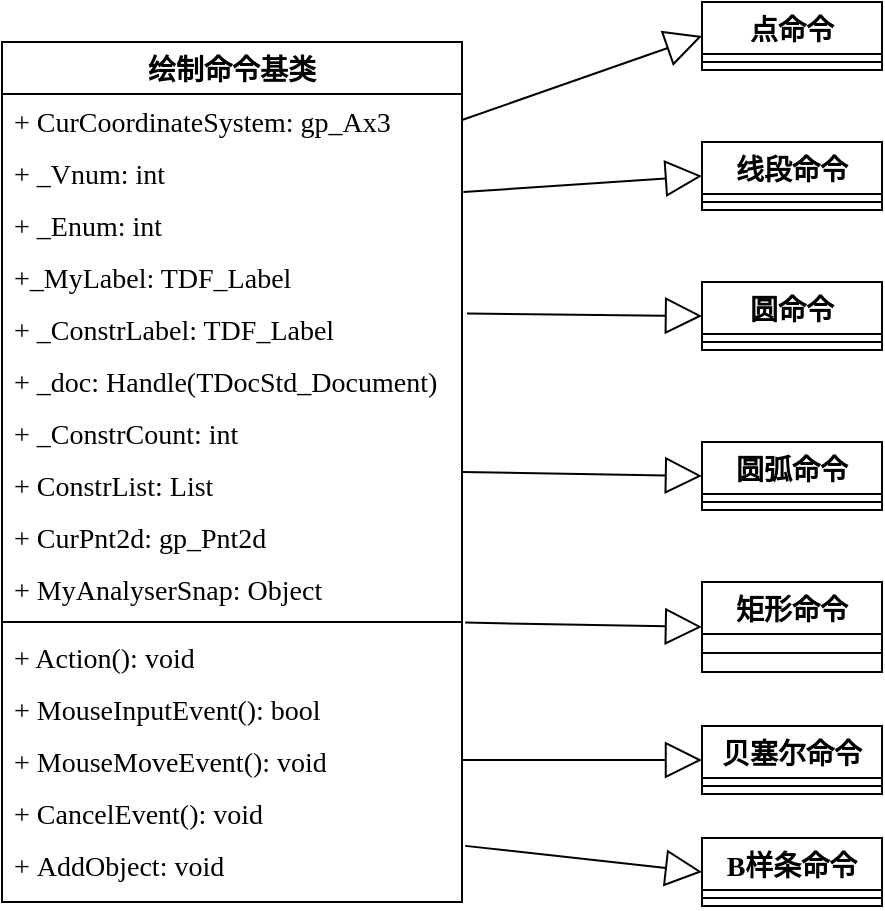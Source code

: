 <mxfile version="24.1.0" type="github">
  <diagram name="第 1 页" id="SrLZ9ItNjMunzmA11ly3">
    <mxGraphModel dx="1943" dy="530" grid="1" gridSize="10" guides="1" tooltips="1" connect="1" arrows="1" fold="1" page="1" pageScale="1" pageWidth="827" pageHeight="1169" math="0" shadow="0">
      <root>
        <mxCell id="0" />
        <mxCell id="1" parent="0" />
        <mxCell id="jLUz7z0Y0349xRio4LSh-1" value="&lt;font style=&quot;font-size: 14px;&quot; face=&quot;Times New Roman&quot;&gt;绘制命令基类&lt;/font&gt;" style="swimlane;fontStyle=1;align=center;verticalAlign=top;childLayout=stackLayout;horizontal=1;startSize=26;horizontalStack=0;resizeParent=1;resizeParentMax=0;resizeLast=0;collapsible=1;marginBottom=0;whiteSpace=wrap;html=1;" parent="1" vertex="1">
          <mxGeometry x="-190" y="260" width="230" height="430" as="geometry" />
        </mxCell>
        <mxCell id="jLUz7z0Y0349xRio4LSh-40" value="&lt;font style=&quot;font-size: 14px;&quot; face=&quot;Times New Roman&quot;&gt;+&amp;nbsp;CurCoordinateSystem: gp_Ax3&lt;/font&gt;" style="text;strokeColor=none;fillColor=none;align=left;verticalAlign=top;spacingLeft=4;spacingRight=4;overflow=hidden;rotatable=0;points=[[0,0.5],[1,0.5]];portConstraint=eastwest;whiteSpace=wrap;html=1;" parent="jLUz7z0Y0349xRio4LSh-1" vertex="1">
          <mxGeometry y="26" width="230" height="26" as="geometry" />
        </mxCell>
        <mxCell id="jLUz7z0Y0349xRio4LSh-41" value="&lt;font style=&quot;font-size: 14px;&quot; face=&quot;Times New Roman&quot;&gt;+ _Vnum: int&lt;/font&gt;" style="text;strokeColor=none;fillColor=none;align=left;verticalAlign=top;spacingLeft=4;spacingRight=4;overflow=hidden;rotatable=0;points=[[0,0.5],[1,0.5]];portConstraint=eastwest;whiteSpace=wrap;html=1;" parent="jLUz7z0Y0349xRio4LSh-1" vertex="1">
          <mxGeometry y="52" width="230" height="26" as="geometry" />
        </mxCell>
        <mxCell id="jLUz7z0Y0349xRio4LSh-48" value="&lt;font style=&quot;font-size: 14px;&quot; face=&quot;Times New Roman&quot;&gt;+ _Enum: int&lt;/font&gt;" style="text;strokeColor=none;fillColor=none;align=left;verticalAlign=top;spacingLeft=4;spacingRight=4;overflow=hidden;rotatable=0;points=[[0,0.5],[1,0.5]];portConstraint=eastwest;whiteSpace=wrap;html=1;" parent="jLUz7z0Y0349xRio4LSh-1" vertex="1">
          <mxGeometry y="78" width="230" height="26" as="geometry" />
        </mxCell>
        <mxCell id="jLUz7z0Y0349xRio4LSh-47" value="&lt;font style=&quot;font-size: 14px;&quot; face=&quot;Times New Roman&quot;&gt;+_MyLabel: TDF_Label&amp;nbsp;&lt;/font&gt;" style="text;strokeColor=none;fillColor=none;align=left;verticalAlign=top;spacingLeft=4;spacingRight=4;overflow=hidden;rotatable=0;points=[[0,0.5],[1,0.5]];portConstraint=eastwest;whiteSpace=wrap;html=1;" parent="jLUz7z0Y0349xRio4LSh-1" vertex="1">
          <mxGeometry y="104" width="230" height="26" as="geometry" />
        </mxCell>
        <mxCell id="jLUz7z0Y0349xRio4LSh-46" value="&lt;font face=&quot;Times New Roman&quot; style=&quot;font-size: 14px;&quot;&gt;+ _ConstrLabel: TDF_Label&lt;/font&gt;" style="text;strokeColor=none;fillColor=none;align=left;verticalAlign=top;spacingLeft=4;spacingRight=4;overflow=hidden;rotatable=0;points=[[0,0.5],[1,0.5]];portConstraint=eastwest;whiteSpace=wrap;html=1;" parent="jLUz7z0Y0349xRio4LSh-1" vertex="1">
          <mxGeometry y="130" width="230" height="26" as="geometry" />
        </mxCell>
        <mxCell id="jLUz7z0Y0349xRio4LSh-45" value="&lt;font style=&quot;font-size: 14px;&quot; face=&quot;Times New Roman&quot;&gt;+ _doc: Handle(TDocStd_Document)&lt;/font&gt;" style="text;strokeColor=none;fillColor=none;align=left;verticalAlign=top;spacingLeft=4;spacingRight=4;overflow=hidden;rotatable=0;points=[[0,0.5],[1,0.5]];portConstraint=eastwest;whiteSpace=wrap;html=1;" parent="jLUz7z0Y0349xRio4LSh-1" vertex="1">
          <mxGeometry y="156" width="230" height="26" as="geometry" />
        </mxCell>
        <mxCell id="jLUz7z0Y0349xRio4LSh-44" value="&lt;font style=&quot;font-size: 14px;&quot; face=&quot;Times New Roman&quot;&gt;+ _ConstrCount: int&lt;/font&gt;" style="text;strokeColor=none;fillColor=none;align=left;verticalAlign=top;spacingLeft=4;spacingRight=4;overflow=hidden;rotatable=0;points=[[0,0.5],[1,0.5]];portConstraint=eastwest;whiteSpace=wrap;html=1;" parent="jLUz7z0Y0349xRio4LSh-1" vertex="1">
          <mxGeometry y="182" width="230" height="26" as="geometry" />
        </mxCell>
        <mxCell id="jLUz7z0Y0349xRio4LSh-43" value="&lt;font style=&quot;font-size: 14px;&quot; face=&quot;Times New Roman&quot;&gt;+ ConstrList: List&lt;/font&gt;" style="text;strokeColor=none;fillColor=none;align=left;verticalAlign=top;spacingLeft=4;spacingRight=4;overflow=hidden;rotatable=0;points=[[0,0.5],[1,0.5]];portConstraint=eastwest;whiteSpace=wrap;html=1;" parent="jLUz7z0Y0349xRio4LSh-1" vertex="1">
          <mxGeometry y="208" width="230" height="26" as="geometry" />
        </mxCell>
        <mxCell id="jLUz7z0Y0349xRio4LSh-42" value="&lt;font style=&quot;font-size: 14px;&quot; face=&quot;Times New Roman&quot;&gt;+ CurPnt2d: gp_Pnt2d&lt;/font&gt;" style="text;strokeColor=none;fillColor=none;align=left;verticalAlign=top;spacingLeft=4;spacingRight=4;overflow=hidden;rotatable=0;points=[[0,0.5],[1,0.5]];portConstraint=eastwest;whiteSpace=wrap;html=1;" parent="jLUz7z0Y0349xRio4LSh-1" vertex="1">
          <mxGeometry y="234" width="230" height="26" as="geometry" />
        </mxCell>
        <mxCell id="jLUz7z0Y0349xRio4LSh-2" value="&lt;font style=&quot;font-size: 14px;&quot; face=&quot;Times New Roman&quot;&gt;+ MyAnalyserSnap: Object&amp;nbsp;&lt;/font&gt;" style="text;strokeColor=none;fillColor=none;align=left;verticalAlign=top;spacingLeft=4;spacingRight=4;overflow=hidden;rotatable=0;points=[[0,0.5],[1,0.5]];portConstraint=eastwest;whiteSpace=wrap;html=1;" parent="jLUz7z0Y0349xRio4LSh-1" vertex="1">
          <mxGeometry y="260" width="230" height="26" as="geometry" />
        </mxCell>
        <mxCell id="jLUz7z0Y0349xRio4LSh-3" value="" style="line;strokeWidth=1;fillColor=none;align=left;verticalAlign=middle;spacingTop=-1;spacingLeft=3;spacingRight=3;rotatable=0;labelPosition=right;points=[];portConstraint=eastwest;strokeColor=inherit;" parent="jLUz7z0Y0349xRio4LSh-1" vertex="1">
          <mxGeometry y="286" width="230" height="8" as="geometry" />
        </mxCell>
        <mxCell id="jLUz7z0Y0349xRio4LSh-50" value="&lt;font style=&quot;font-size: 14px;&quot; face=&quot;Times New Roman&quot;&gt;+ Action(): void&lt;/font&gt;" style="text;strokeColor=none;fillColor=none;align=left;verticalAlign=top;spacingLeft=4;spacingRight=4;overflow=hidden;rotatable=0;points=[[0,0.5],[1,0.5]];portConstraint=eastwest;whiteSpace=wrap;html=1;" parent="jLUz7z0Y0349xRio4LSh-1" vertex="1">
          <mxGeometry y="294" width="230" height="26" as="geometry" />
        </mxCell>
        <mxCell id="jLUz7z0Y0349xRio4LSh-52" value="&lt;font style=&quot;font-size: 14px;&quot; face=&quot;Times New Roman&quot;&gt;+ MouseInputEvent(): bool&lt;/font&gt;" style="text;strokeColor=none;fillColor=none;align=left;verticalAlign=top;spacingLeft=4;spacingRight=4;overflow=hidden;rotatable=0;points=[[0,0.5],[1,0.5]];portConstraint=eastwest;whiteSpace=wrap;html=1;" parent="jLUz7z0Y0349xRio4LSh-1" vertex="1">
          <mxGeometry y="320" width="230" height="26" as="geometry" />
        </mxCell>
        <mxCell id="jLUz7z0Y0349xRio4LSh-51" value="&lt;font style=&quot;font-size: 14px;&quot; face=&quot;Times New Roman&quot;&gt;+ MouseMoveEvent(): void&lt;/font&gt;" style="text;strokeColor=none;fillColor=none;align=left;verticalAlign=top;spacingLeft=4;spacingRight=4;overflow=hidden;rotatable=0;points=[[0,0.5],[1,0.5]];portConstraint=eastwest;whiteSpace=wrap;html=1;" parent="jLUz7z0Y0349xRio4LSh-1" vertex="1">
          <mxGeometry y="346" width="230" height="26" as="geometry" />
        </mxCell>
        <mxCell id="jLUz7z0Y0349xRio4LSh-49" value="&lt;font style=&quot;font-size: 14px;&quot; face=&quot;Times New Roman&quot;&gt;+ CancelEvent(): void&lt;/font&gt;" style="text;strokeColor=none;fillColor=none;align=left;verticalAlign=top;spacingLeft=4;spacingRight=4;overflow=hidden;rotatable=0;points=[[0,0.5],[1,0.5]];portConstraint=eastwest;whiteSpace=wrap;html=1;" parent="jLUz7z0Y0349xRio4LSh-1" vertex="1">
          <mxGeometry y="372" width="230" height="26" as="geometry" />
        </mxCell>
        <mxCell id="jLUz7z0Y0349xRio4LSh-4" value="&lt;font style=&quot;font-size: 14px;&quot; face=&quot;Times New Roman&quot;&gt;+&amp;nbsp;AddObject: void&lt;/font&gt;" style="text;strokeColor=none;fillColor=none;align=left;verticalAlign=top;spacingLeft=4;spacingRight=4;overflow=hidden;rotatable=0;points=[[0,0.5],[1,0.5]];portConstraint=eastwest;whiteSpace=wrap;html=1;" parent="jLUz7z0Y0349xRio4LSh-1" vertex="1">
          <mxGeometry y="398" width="230" height="32" as="geometry" />
        </mxCell>
        <mxCell id="jLUz7z0Y0349xRio4LSh-5" value="&lt;font style=&quot;font-size: 14px;&quot; face=&quot;Times New Roman&quot;&gt;点命令&lt;/font&gt;" style="swimlane;fontStyle=1;align=center;verticalAlign=top;childLayout=stackLayout;horizontal=1;startSize=26;horizontalStack=0;resizeParent=1;resizeParentMax=0;resizeLast=0;collapsible=1;marginBottom=0;whiteSpace=wrap;html=1;" parent="1" vertex="1">
          <mxGeometry x="160" y="240" width="90" height="34" as="geometry" />
        </mxCell>
        <mxCell id="jLUz7z0Y0349xRio4LSh-7" value="" style="line;strokeWidth=1;fillColor=none;align=left;verticalAlign=middle;spacingTop=-1;spacingLeft=3;spacingRight=3;rotatable=0;labelPosition=right;points=[];portConstraint=eastwest;strokeColor=inherit;" parent="jLUz7z0Y0349xRio4LSh-5" vertex="1">
          <mxGeometry y="26" width="90" height="8" as="geometry" />
        </mxCell>
        <mxCell id="jLUz7z0Y0349xRio4LSh-9" value="&lt;font style=&quot;font-size: 14px;&quot; face=&quot;Times New Roman&quot;&gt;线段命令&lt;/font&gt;" style="swimlane;fontStyle=1;align=center;verticalAlign=top;childLayout=stackLayout;horizontal=1;startSize=26;horizontalStack=0;resizeParent=1;resizeParentMax=0;resizeLast=0;collapsible=1;marginBottom=0;whiteSpace=wrap;html=1;" parent="1" vertex="1">
          <mxGeometry x="160" y="310" width="90" height="34" as="geometry" />
        </mxCell>
        <mxCell id="jLUz7z0Y0349xRio4LSh-11" value="" style="line;strokeWidth=1;fillColor=none;align=left;verticalAlign=middle;spacingTop=-1;spacingLeft=3;spacingRight=3;rotatable=0;labelPosition=right;points=[];portConstraint=eastwest;strokeColor=inherit;" parent="jLUz7z0Y0349xRio4LSh-9" vertex="1">
          <mxGeometry y="26" width="90" height="8" as="geometry" />
        </mxCell>
        <mxCell id="jLUz7z0Y0349xRio4LSh-13" value="&lt;font style=&quot;font-size: 14px;&quot; face=&quot;Times New Roman&quot;&gt;圆命令&lt;/font&gt;" style="swimlane;fontStyle=1;align=center;verticalAlign=top;childLayout=stackLayout;horizontal=1;startSize=26;horizontalStack=0;resizeParent=1;resizeParentMax=0;resizeLast=0;collapsible=1;marginBottom=0;whiteSpace=wrap;html=1;" parent="1" vertex="1">
          <mxGeometry x="160" y="380" width="90" height="34" as="geometry" />
        </mxCell>
        <mxCell id="jLUz7z0Y0349xRio4LSh-15" value="" style="line;strokeWidth=1;fillColor=none;align=left;verticalAlign=middle;spacingTop=-1;spacingLeft=3;spacingRight=3;rotatable=0;labelPosition=right;points=[];portConstraint=eastwest;strokeColor=inherit;" parent="jLUz7z0Y0349xRio4LSh-13" vertex="1">
          <mxGeometry y="26" width="90" height="8" as="geometry" />
        </mxCell>
        <mxCell id="jLUz7z0Y0349xRio4LSh-17" value="&lt;font style=&quot;font-size: 14px;&quot; face=&quot;Times New Roman&quot;&gt;圆弧命令&lt;/font&gt;" style="swimlane;fontStyle=1;align=center;verticalAlign=top;childLayout=stackLayout;horizontal=1;startSize=26;horizontalStack=0;resizeParent=1;resizeParentMax=0;resizeLast=0;collapsible=1;marginBottom=0;whiteSpace=wrap;html=1;" parent="1" vertex="1">
          <mxGeometry x="160" y="460" width="90" height="34" as="geometry" />
        </mxCell>
        <mxCell id="jLUz7z0Y0349xRio4LSh-19" value="" style="line;strokeWidth=1;fillColor=none;align=left;verticalAlign=middle;spacingTop=-1;spacingLeft=3;spacingRight=3;rotatable=0;labelPosition=right;points=[];portConstraint=eastwest;strokeColor=inherit;" parent="jLUz7z0Y0349xRio4LSh-17" vertex="1">
          <mxGeometry y="26" width="90" height="8" as="geometry" />
        </mxCell>
        <mxCell id="jLUz7z0Y0349xRio4LSh-21" value="&lt;font style=&quot;font-size: 14px;&quot; face=&quot;Times New Roman&quot;&gt;矩形命令&lt;/font&gt;" style="swimlane;fontStyle=1;align=center;verticalAlign=top;childLayout=stackLayout;horizontal=1;startSize=26;horizontalStack=0;resizeParent=1;resizeParentMax=0;resizeLast=0;collapsible=1;marginBottom=0;whiteSpace=wrap;html=1;" parent="1" vertex="1">
          <mxGeometry x="160" y="530" width="90" height="45" as="geometry" />
        </mxCell>
        <mxCell id="jLUz7z0Y0349xRio4LSh-23" value="" style="line;strokeWidth=1;fillColor=none;align=left;verticalAlign=middle;spacingTop=-1;spacingLeft=3;spacingRight=3;rotatable=0;labelPosition=right;points=[];portConstraint=eastwest;strokeColor=inherit;" parent="jLUz7z0Y0349xRio4LSh-21" vertex="1">
          <mxGeometry y="26" width="90" height="19" as="geometry" />
        </mxCell>
        <mxCell id="jLUz7z0Y0349xRio4LSh-25" value="&lt;font style=&quot;font-size: 14px;&quot; face=&quot;Times New Roman&quot;&gt;贝塞尔命令&lt;/font&gt;" style="swimlane;fontStyle=1;align=center;verticalAlign=top;childLayout=stackLayout;horizontal=1;startSize=26;horizontalStack=0;resizeParent=1;resizeParentMax=0;resizeLast=0;collapsible=1;marginBottom=0;whiteSpace=wrap;html=1;" parent="1" vertex="1">
          <mxGeometry x="160" y="602" width="90" height="34" as="geometry" />
        </mxCell>
        <mxCell id="jLUz7z0Y0349xRio4LSh-27" value="" style="line;strokeWidth=1;fillColor=none;align=left;verticalAlign=middle;spacingTop=-1;spacingLeft=3;spacingRight=3;rotatable=0;labelPosition=right;points=[];portConstraint=eastwest;strokeColor=inherit;" parent="jLUz7z0Y0349xRio4LSh-25" vertex="1">
          <mxGeometry y="26" width="90" height="8" as="geometry" />
        </mxCell>
        <mxCell id="jLUz7z0Y0349xRio4LSh-29" value="&lt;font style=&quot;font-size: 14px;&quot; face=&quot;Times New Roman&quot;&gt;B样条命令&lt;/font&gt;" style="swimlane;fontStyle=1;align=center;verticalAlign=top;childLayout=stackLayout;horizontal=1;startSize=26;horizontalStack=0;resizeParent=1;resizeParentMax=0;resizeLast=0;collapsible=1;marginBottom=0;whiteSpace=wrap;html=1;" parent="1" vertex="1">
          <mxGeometry x="160" y="658" width="90" height="34" as="geometry" />
        </mxCell>
        <mxCell id="jLUz7z0Y0349xRio4LSh-31" value="" style="line;strokeWidth=1;fillColor=none;align=left;verticalAlign=middle;spacingTop=-1;spacingLeft=3;spacingRight=3;rotatable=0;labelPosition=right;points=[];portConstraint=eastwest;strokeColor=inherit;" parent="jLUz7z0Y0349xRio4LSh-29" vertex="1">
          <mxGeometry y="26" width="90" height="8" as="geometry" />
        </mxCell>
        <mxCell id="jLUz7z0Y0349xRio4LSh-33" value="" style="endArrow=block;endSize=16;endFill=0;html=1;rounded=0;exitX=1;exitY=0.5;exitDx=0;exitDy=0;entryX=0;entryY=0.5;entryDx=0;entryDy=0;" parent="1" source="jLUz7z0Y0349xRio4LSh-40" target="jLUz7z0Y0349xRio4LSh-5" edge="1">
          <mxGeometry x="-0.151" y="33" width="160" relative="1" as="geometry">
            <mxPoint x="110" y="266" as="sourcePoint" />
            <mxPoint x="180" y="240" as="targetPoint" />
            <mxPoint as="offset" />
          </mxGeometry>
        </mxCell>
        <mxCell id="jLUz7z0Y0349xRio4LSh-34" value="" style="endArrow=block;endSize=16;endFill=0;html=1;rounded=0;exitX=1.003;exitY=-0.114;exitDx=0;exitDy=0;entryX=0;entryY=0.5;entryDx=0;entryDy=0;exitPerimeter=0;" parent="1" source="jLUz7z0Y0349xRio4LSh-48" target="jLUz7z0Y0349xRio4LSh-9" edge="1">
          <mxGeometry width="160" relative="1" as="geometry">
            <mxPoint x="120" y="276" as="sourcePoint" />
            <mxPoint x="160" y="340" as="targetPoint" />
          </mxGeometry>
        </mxCell>
        <mxCell id="jLUz7z0Y0349xRio4LSh-35" value="" style="endArrow=block;endSize=16;endFill=0;html=1;rounded=0;exitX=1.011;exitY=0.223;exitDx=0;exitDy=0;entryX=0;entryY=0.5;entryDx=0;entryDy=0;exitPerimeter=0;" parent="1" source="jLUz7z0Y0349xRio4LSh-46" target="jLUz7z0Y0349xRio4LSh-13" edge="1">
          <mxGeometry width="160" relative="1" as="geometry">
            <mxPoint x="130" y="286" as="sourcePoint" />
            <mxPoint x="140" y="400" as="targetPoint" />
          </mxGeometry>
        </mxCell>
        <mxCell id="jLUz7z0Y0349xRio4LSh-36" value="" style="endArrow=block;endSize=16;endFill=0;html=1;rounded=0;exitX=1;exitY=0.5;exitDx=0;exitDy=0;entryX=0;entryY=0.5;entryDx=0;entryDy=0;" parent="1" source="jLUz7z0Y0349xRio4LSh-1" target="jLUz7z0Y0349xRio4LSh-17" edge="1">
          <mxGeometry width="160" relative="1" as="geometry">
            <mxPoint x="140" y="296" as="sourcePoint" />
            <mxPoint x="190" y="470" as="targetPoint" />
          </mxGeometry>
        </mxCell>
        <mxCell id="jLUz7z0Y0349xRio4LSh-37" value="" style="endArrow=block;endSize=16;endFill=0;html=1;rounded=0;entryX=0;entryY=0.5;entryDx=0;entryDy=0;exitX=1.007;exitY=0.539;exitDx=0;exitDy=0;exitPerimeter=0;" parent="1" source="jLUz7z0Y0349xRio4LSh-3" target="jLUz7z0Y0349xRio4LSh-21" edge="1">
          <mxGeometry width="160" relative="1" as="geometry">
            <mxPoint x="40" y="540" as="sourcePoint" />
            <mxPoint x="170" y="570" as="targetPoint" />
          </mxGeometry>
        </mxCell>
        <mxCell id="jLUz7z0Y0349xRio4LSh-38" value="" style="endArrow=block;endSize=16;endFill=0;html=1;rounded=0;exitX=1;exitY=0.5;exitDx=0;exitDy=0;entryX=0;entryY=0.5;entryDx=0;entryDy=0;" parent="1" source="jLUz7z0Y0349xRio4LSh-51" target="jLUz7z0Y0349xRio4LSh-25" edge="1">
          <mxGeometry width="160" relative="1" as="geometry">
            <mxPoint x="160" y="316" as="sourcePoint" />
            <mxPoint x="140" y="650" as="targetPoint" />
          </mxGeometry>
        </mxCell>
        <mxCell id="jLUz7z0Y0349xRio4LSh-39" value="" style="endArrow=block;endSize=16;endFill=0;html=1;rounded=0;exitX=1.007;exitY=0.123;exitDx=0;exitDy=0;entryX=0;entryY=0.5;entryDx=0;entryDy=0;exitPerimeter=0;" parent="1" source="jLUz7z0Y0349xRio4LSh-4" target="jLUz7z0Y0349xRio4LSh-29" edge="1">
          <mxGeometry width="160" relative="1" as="geometry">
            <mxPoint x="170" y="326" as="sourcePoint" />
            <mxPoint x="150" y="700" as="targetPoint" />
          </mxGeometry>
        </mxCell>
      </root>
    </mxGraphModel>
  </diagram>
</mxfile>
